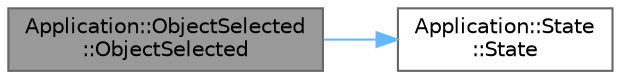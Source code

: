 digraph "Application::ObjectSelected::ObjectSelected"
{
 // LATEX_PDF_SIZE
  bgcolor="transparent";
  edge [fontname=Helvetica,fontsize=10,labelfontname=Helvetica,labelfontsize=10];
  node [fontname=Helvetica,fontsize=10,shape=box,height=0.2,width=0.4];
  rankdir="LR";
  Node1 [id="Node000001",label="Application::ObjectSelected\l::ObjectSelected",height=0.2,width=0.4,color="gray40", fillcolor="grey60", style="filled", fontcolor="black",tooltip="Constructor que inicializa el estado de objeto seleccionado."];
  Node1 -> Node2 [id="edge1_Node000001_Node000002",color="steelblue1",style="solid",tooltip=" "];
  Node2 [id="Node000002",label="Application::State\l::State",height=0.2,width=0.4,color="grey40", fillcolor="white", style="filled",URL="$class_application_1_1_state.html#a374a363a3447f88efa91946a66616f2e",tooltip="Constructor que inicializa el estado con el contexto de la máquina de estados."];
}
